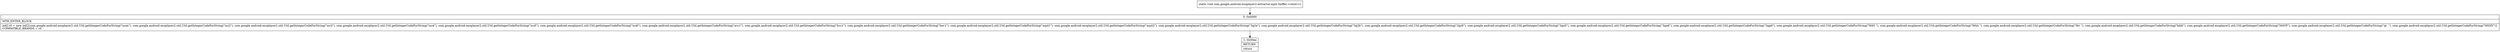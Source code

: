 digraph "CFG forcom.google.android.exoplayer2.extractor.mp4.Sniffer.\<clinit\>()V" {
Node_0 [shape=record,label="{0\:\ 0x0000|MTH_ENTER_BLOCK\l|int[] r0 = new int[]\{com.google.android.exoplayer2.util.Util.getIntegerCodeForString(\"isom\"), com.google.android.exoplayer2.util.Util.getIntegerCodeForString(\"iso2\"), com.google.android.exoplayer2.util.Util.getIntegerCodeForString(\"iso3\"), com.google.android.exoplayer2.util.Util.getIntegerCodeForString(\"iso4\"), com.google.android.exoplayer2.util.Util.getIntegerCodeForString(\"iso5\"), com.google.android.exoplayer2.util.Util.getIntegerCodeForString(\"iso6\"), com.google.android.exoplayer2.util.Util.getIntegerCodeForString(\"avc1\"), com.google.android.exoplayer2.util.Util.getIntegerCodeForString(\"hvc1\"), com.google.android.exoplayer2.util.Util.getIntegerCodeForString(\"hev1\"), com.google.android.exoplayer2.util.Util.getIntegerCodeForString(\"mp41\"), com.google.android.exoplayer2.util.Util.getIntegerCodeForString(\"mp42\"), com.google.android.exoplayer2.util.Util.getIntegerCodeForString(\"3g2a\"), com.google.android.exoplayer2.util.Util.getIntegerCodeForString(\"3g2b\"), com.google.android.exoplayer2.util.Util.getIntegerCodeForString(\"3gr6\"), com.google.android.exoplayer2.util.Util.getIntegerCodeForString(\"3gs6\"), com.google.android.exoplayer2.util.Util.getIntegerCodeForString(\"3ge6\"), com.google.android.exoplayer2.util.Util.getIntegerCodeForString(\"3gg6\"), com.google.android.exoplayer2.util.Util.getIntegerCodeForString(\"M4V \"), com.google.android.exoplayer2.util.Util.getIntegerCodeForString(\"M4A \"), com.google.android.exoplayer2.util.Util.getIntegerCodeForString(\"f4v \"), com.google.android.exoplayer2.util.Util.getIntegerCodeForString(\"kddi\"), com.google.android.exoplayer2.util.Util.getIntegerCodeForString(\"M4VP\"), com.google.android.exoplayer2.util.Util.getIntegerCodeForString(\"qt  \"), com.google.android.exoplayer2.util.Util.getIntegerCodeForString(\"MSNV\")\}\lCOMPATIBLE_BRANDS = r0\l}"];
Node_1 [shape=record,label="{1\:\ 0x00ee|RETURN\l|return\l}"];
MethodNode[shape=record,label="{static void com.google.android.exoplayer2.extractor.mp4.Sniffer.\<clinit\>() }"];
MethodNode -> Node_0;
Node_0 -> Node_1;
}

